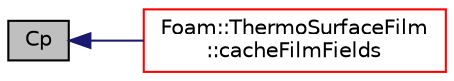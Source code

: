 digraph "Cp"
{
  bgcolor="transparent";
  edge [fontname="Helvetica",fontsize="10",labelfontname="Helvetica",labelfontsize="10"];
  node [fontname="Helvetica",fontsize="10",shape=record];
  rankdir="LR";
  Node451 [label="Cp",height=0.2,width=0.4,color="black", fillcolor="grey75", style="filled", fontcolor="black"];
  Node451 -> Node452 [dir="back",color="midnightblue",fontsize="10",style="solid",fontname="Helvetica"];
  Node452 [label="Foam::ThermoSurfaceFilm\l::cacheFilmFields",height=0.2,width=0.4,color="red",URL="$a25505.html#a474b5788f9e6ef37ab151b4978097be3",tooltip="Cache the film fields in preparation for injection. "];
}
